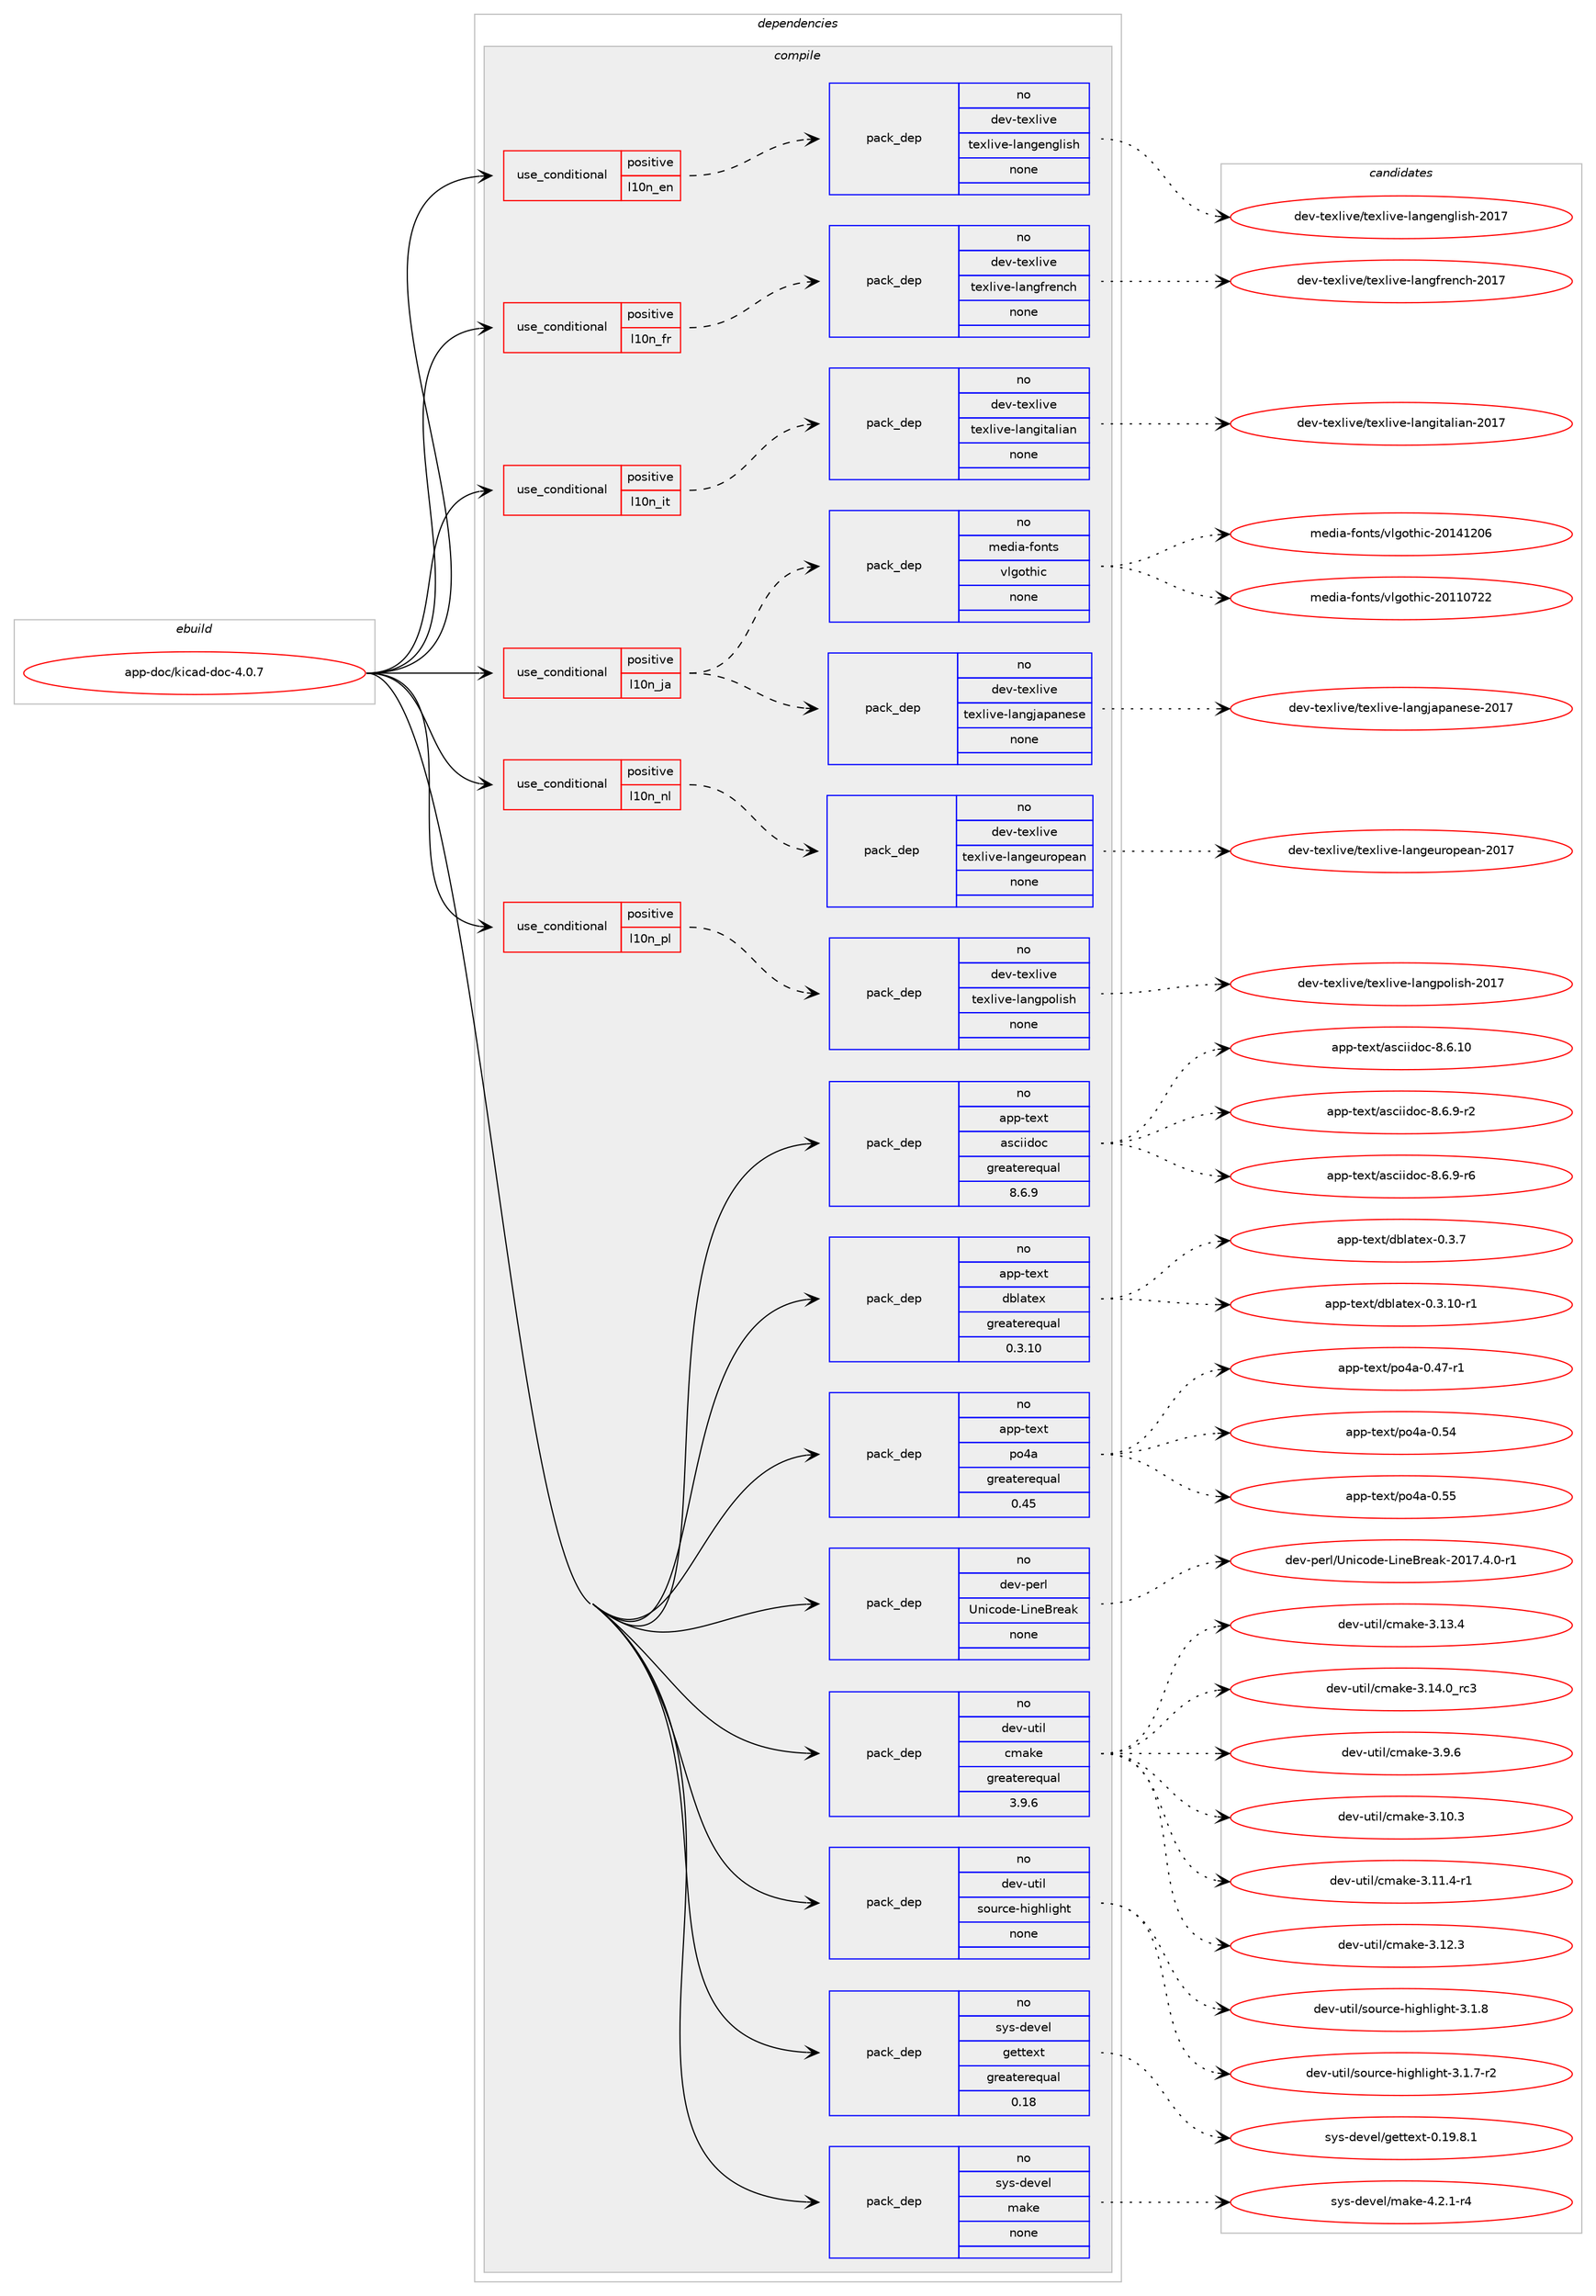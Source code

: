 digraph prolog {

# *************
# Graph options
# *************

newrank=true;
concentrate=true;
compound=true;
graph [rankdir=LR,fontname=Helvetica,fontsize=10,ranksep=1.5];#, ranksep=2.5, nodesep=0.2];
edge  [arrowhead=vee];
node  [fontname=Helvetica,fontsize=10];

# **********
# The ebuild
# **********

subgraph cluster_leftcol {
color=gray;
rank=same;
label=<<i>ebuild</i>>;
id [label="app-doc/kicad-doc-4.0.7", color=red, width=4, href="../app-doc/kicad-doc-4.0.7.svg"];
}

# ****************
# The dependencies
# ****************

subgraph cluster_midcol {
color=gray;
label=<<i>dependencies</i>>;
subgraph cluster_compile {
fillcolor="#eeeeee";
style=filled;
label=<<i>compile</i>>;
subgraph cond348118 {
dependency1278281 [label=<<TABLE BORDER="0" CELLBORDER="1" CELLSPACING="0" CELLPADDING="4"><TR><TD ROWSPAN="3" CELLPADDING="10">use_conditional</TD></TR><TR><TD>positive</TD></TR><TR><TD>l10n_en</TD></TR></TABLE>>, shape=none, color=red];
subgraph pack910264 {
dependency1278282 [label=<<TABLE BORDER="0" CELLBORDER="1" CELLSPACING="0" CELLPADDING="4" WIDTH="220"><TR><TD ROWSPAN="6" CELLPADDING="30">pack_dep</TD></TR><TR><TD WIDTH="110">no</TD></TR><TR><TD>dev-texlive</TD></TR><TR><TD>texlive-langenglish</TD></TR><TR><TD>none</TD></TR><TR><TD></TD></TR></TABLE>>, shape=none, color=blue];
}
dependency1278281:e -> dependency1278282:w [weight=20,style="dashed",arrowhead="vee"];
}
id:e -> dependency1278281:w [weight=20,style="solid",arrowhead="vee"];
subgraph cond348119 {
dependency1278283 [label=<<TABLE BORDER="0" CELLBORDER="1" CELLSPACING="0" CELLPADDING="4"><TR><TD ROWSPAN="3" CELLPADDING="10">use_conditional</TD></TR><TR><TD>positive</TD></TR><TR><TD>l10n_fr</TD></TR></TABLE>>, shape=none, color=red];
subgraph pack910265 {
dependency1278284 [label=<<TABLE BORDER="0" CELLBORDER="1" CELLSPACING="0" CELLPADDING="4" WIDTH="220"><TR><TD ROWSPAN="6" CELLPADDING="30">pack_dep</TD></TR><TR><TD WIDTH="110">no</TD></TR><TR><TD>dev-texlive</TD></TR><TR><TD>texlive-langfrench</TD></TR><TR><TD>none</TD></TR><TR><TD></TD></TR></TABLE>>, shape=none, color=blue];
}
dependency1278283:e -> dependency1278284:w [weight=20,style="dashed",arrowhead="vee"];
}
id:e -> dependency1278283:w [weight=20,style="solid",arrowhead="vee"];
subgraph cond348120 {
dependency1278285 [label=<<TABLE BORDER="0" CELLBORDER="1" CELLSPACING="0" CELLPADDING="4"><TR><TD ROWSPAN="3" CELLPADDING="10">use_conditional</TD></TR><TR><TD>positive</TD></TR><TR><TD>l10n_it</TD></TR></TABLE>>, shape=none, color=red];
subgraph pack910266 {
dependency1278286 [label=<<TABLE BORDER="0" CELLBORDER="1" CELLSPACING="0" CELLPADDING="4" WIDTH="220"><TR><TD ROWSPAN="6" CELLPADDING="30">pack_dep</TD></TR><TR><TD WIDTH="110">no</TD></TR><TR><TD>dev-texlive</TD></TR><TR><TD>texlive-langitalian</TD></TR><TR><TD>none</TD></TR><TR><TD></TD></TR></TABLE>>, shape=none, color=blue];
}
dependency1278285:e -> dependency1278286:w [weight=20,style="dashed",arrowhead="vee"];
}
id:e -> dependency1278285:w [weight=20,style="solid",arrowhead="vee"];
subgraph cond348121 {
dependency1278287 [label=<<TABLE BORDER="0" CELLBORDER="1" CELLSPACING="0" CELLPADDING="4"><TR><TD ROWSPAN="3" CELLPADDING="10">use_conditional</TD></TR><TR><TD>positive</TD></TR><TR><TD>l10n_ja</TD></TR></TABLE>>, shape=none, color=red];
subgraph pack910267 {
dependency1278288 [label=<<TABLE BORDER="0" CELLBORDER="1" CELLSPACING="0" CELLPADDING="4" WIDTH="220"><TR><TD ROWSPAN="6" CELLPADDING="30">pack_dep</TD></TR><TR><TD WIDTH="110">no</TD></TR><TR><TD>dev-texlive</TD></TR><TR><TD>texlive-langjapanese</TD></TR><TR><TD>none</TD></TR><TR><TD></TD></TR></TABLE>>, shape=none, color=blue];
}
dependency1278287:e -> dependency1278288:w [weight=20,style="dashed",arrowhead="vee"];
subgraph pack910268 {
dependency1278289 [label=<<TABLE BORDER="0" CELLBORDER="1" CELLSPACING="0" CELLPADDING="4" WIDTH="220"><TR><TD ROWSPAN="6" CELLPADDING="30">pack_dep</TD></TR><TR><TD WIDTH="110">no</TD></TR><TR><TD>media-fonts</TD></TR><TR><TD>vlgothic</TD></TR><TR><TD>none</TD></TR><TR><TD></TD></TR></TABLE>>, shape=none, color=blue];
}
dependency1278287:e -> dependency1278289:w [weight=20,style="dashed",arrowhead="vee"];
}
id:e -> dependency1278287:w [weight=20,style="solid",arrowhead="vee"];
subgraph cond348122 {
dependency1278290 [label=<<TABLE BORDER="0" CELLBORDER="1" CELLSPACING="0" CELLPADDING="4"><TR><TD ROWSPAN="3" CELLPADDING="10">use_conditional</TD></TR><TR><TD>positive</TD></TR><TR><TD>l10n_nl</TD></TR></TABLE>>, shape=none, color=red];
subgraph pack910269 {
dependency1278291 [label=<<TABLE BORDER="0" CELLBORDER="1" CELLSPACING="0" CELLPADDING="4" WIDTH="220"><TR><TD ROWSPAN="6" CELLPADDING="30">pack_dep</TD></TR><TR><TD WIDTH="110">no</TD></TR><TR><TD>dev-texlive</TD></TR><TR><TD>texlive-langeuropean</TD></TR><TR><TD>none</TD></TR><TR><TD></TD></TR></TABLE>>, shape=none, color=blue];
}
dependency1278290:e -> dependency1278291:w [weight=20,style="dashed",arrowhead="vee"];
}
id:e -> dependency1278290:w [weight=20,style="solid",arrowhead="vee"];
subgraph cond348123 {
dependency1278292 [label=<<TABLE BORDER="0" CELLBORDER="1" CELLSPACING="0" CELLPADDING="4"><TR><TD ROWSPAN="3" CELLPADDING="10">use_conditional</TD></TR><TR><TD>positive</TD></TR><TR><TD>l10n_pl</TD></TR></TABLE>>, shape=none, color=red];
subgraph pack910270 {
dependency1278293 [label=<<TABLE BORDER="0" CELLBORDER="1" CELLSPACING="0" CELLPADDING="4" WIDTH="220"><TR><TD ROWSPAN="6" CELLPADDING="30">pack_dep</TD></TR><TR><TD WIDTH="110">no</TD></TR><TR><TD>dev-texlive</TD></TR><TR><TD>texlive-langpolish</TD></TR><TR><TD>none</TD></TR><TR><TD></TD></TR></TABLE>>, shape=none, color=blue];
}
dependency1278292:e -> dependency1278293:w [weight=20,style="dashed",arrowhead="vee"];
}
id:e -> dependency1278292:w [weight=20,style="solid",arrowhead="vee"];
subgraph pack910271 {
dependency1278294 [label=<<TABLE BORDER="0" CELLBORDER="1" CELLSPACING="0" CELLPADDING="4" WIDTH="220"><TR><TD ROWSPAN="6" CELLPADDING="30">pack_dep</TD></TR><TR><TD WIDTH="110">no</TD></TR><TR><TD>app-text</TD></TR><TR><TD>asciidoc</TD></TR><TR><TD>greaterequal</TD></TR><TR><TD>8.6.9</TD></TR></TABLE>>, shape=none, color=blue];
}
id:e -> dependency1278294:w [weight=20,style="solid",arrowhead="vee"];
subgraph pack910272 {
dependency1278295 [label=<<TABLE BORDER="0" CELLBORDER="1" CELLSPACING="0" CELLPADDING="4" WIDTH="220"><TR><TD ROWSPAN="6" CELLPADDING="30">pack_dep</TD></TR><TR><TD WIDTH="110">no</TD></TR><TR><TD>app-text</TD></TR><TR><TD>dblatex</TD></TR><TR><TD>greaterequal</TD></TR><TR><TD>0.3.10</TD></TR></TABLE>>, shape=none, color=blue];
}
id:e -> dependency1278295:w [weight=20,style="solid",arrowhead="vee"];
subgraph pack910273 {
dependency1278296 [label=<<TABLE BORDER="0" CELLBORDER="1" CELLSPACING="0" CELLPADDING="4" WIDTH="220"><TR><TD ROWSPAN="6" CELLPADDING="30">pack_dep</TD></TR><TR><TD WIDTH="110">no</TD></TR><TR><TD>app-text</TD></TR><TR><TD>po4a</TD></TR><TR><TD>greaterequal</TD></TR><TR><TD>0.45</TD></TR></TABLE>>, shape=none, color=blue];
}
id:e -> dependency1278296:w [weight=20,style="solid",arrowhead="vee"];
subgraph pack910274 {
dependency1278297 [label=<<TABLE BORDER="0" CELLBORDER="1" CELLSPACING="0" CELLPADDING="4" WIDTH="220"><TR><TD ROWSPAN="6" CELLPADDING="30">pack_dep</TD></TR><TR><TD WIDTH="110">no</TD></TR><TR><TD>dev-perl</TD></TR><TR><TD>Unicode-LineBreak</TD></TR><TR><TD>none</TD></TR><TR><TD></TD></TR></TABLE>>, shape=none, color=blue];
}
id:e -> dependency1278297:w [weight=20,style="solid",arrowhead="vee"];
subgraph pack910275 {
dependency1278298 [label=<<TABLE BORDER="0" CELLBORDER="1" CELLSPACING="0" CELLPADDING="4" WIDTH="220"><TR><TD ROWSPAN="6" CELLPADDING="30">pack_dep</TD></TR><TR><TD WIDTH="110">no</TD></TR><TR><TD>dev-util</TD></TR><TR><TD>cmake</TD></TR><TR><TD>greaterequal</TD></TR><TR><TD>3.9.6</TD></TR></TABLE>>, shape=none, color=blue];
}
id:e -> dependency1278298:w [weight=20,style="solid",arrowhead="vee"];
subgraph pack910276 {
dependency1278299 [label=<<TABLE BORDER="0" CELLBORDER="1" CELLSPACING="0" CELLPADDING="4" WIDTH="220"><TR><TD ROWSPAN="6" CELLPADDING="30">pack_dep</TD></TR><TR><TD WIDTH="110">no</TD></TR><TR><TD>dev-util</TD></TR><TR><TD>source-highlight</TD></TR><TR><TD>none</TD></TR><TR><TD></TD></TR></TABLE>>, shape=none, color=blue];
}
id:e -> dependency1278299:w [weight=20,style="solid",arrowhead="vee"];
subgraph pack910277 {
dependency1278300 [label=<<TABLE BORDER="0" CELLBORDER="1" CELLSPACING="0" CELLPADDING="4" WIDTH="220"><TR><TD ROWSPAN="6" CELLPADDING="30">pack_dep</TD></TR><TR><TD WIDTH="110">no</TD></TR><TR><TD>sys-devel</TD></TR><TR><TD>gettext</TD></TR><TR><TD>greaterequal</TD></TR><TR><TD>0.18</TD></TR></TABLE>>, shape=none, color=blue];
}
id:e -> dependency1278300:w [weight=20,style="solid",arrowhead="vee"];
subgraph pack910278 {
dependency1278301 [label=<<TABLE BORDER="0" CELLBORDER="1" CELLSPACING="0" CELLPADDING="4" WIDTH="220"><TR><TD ROWSPAN="6" CELLPADDING="30">pack_dep</TD></TR><TR><TD WIDTH="110">no</TD></TR><TR><TD>sys-devel</TD></TR><TR><TD>make</TD></TR><TR><TD>none</TD></TR><TR><TD></TD></TR></TABLE>>, shape=none, color=blue];
}
id:e -> dependency1278301:w [weight=20,style="solid",arrowhead="vee"];
}
subgraph cluster_compileandrun {
fillcolor="#eeeeee";
style=filled;
label=<<i>compile and run</i>>;
}
subgraph cluster_run {
fillcolor="#eeeeee";
style=filled;
label=<<i>run</i>>;
}
}

# **************
# The candidates
# **************

subgraph cluster_choices {
rank=same;
color=gray;
label=<<i>candidates</i>>;

subgraph choice910264 {
color=black;
nodesep=1;
choice100101118451161011201081051181014711610112010810511810145108971101031011101031081051151044550484955 [label="dev-texlive/texlive-langenglish-2017", color=red, width=4,href="../dev-texlive/texlive-langenglish-2017.svg"];
dependency1278282:e -> choice100101118451161011201081051181014711610112010810511810145108971101031011101031081051151044550484955:w [style=dotted,weight="100"];
}
subgraph choice910265 {
color=black;
nodesep=1;
choice10010111845116101120108105118101471161011201081051181014510897110103102114101110991044550484955 [label="dev-texlive/texlive-langfrench-2017", color=red, width=4,href="../dev-texlive/texlive-langfrench-2017.svg"];
dependency1278284:e -> choice10010111845116101120108105118101471161011201081051181014510897110103102114101110991044550484955:w [style=dotted,weight="100"];
}
subgraph choice910266 {
color=black;
nodesep=1;
choice1001011184511610112010810511810147116101120108105118101451089711010310511697108105971104550484955 [label="dev-texlive/texlive-langitalian-2017", color=red, width=4,href="../dev-texlive/texlive-langitalian-2017.svg"];
dependency1278286:e -> choice1001011184511610112010810511810147116101120108105118101451089711010310511697108105971104550484955:w [style=dotted,weight="100"];
}
subgraph choice910267 {
color=black;
nodesep=1;
choice1001011184511610112010810511810147116101120108105118101451089711010310697112971101011151014550484955 [label="dev-texlive/texlive-langjapanese-2017", color=red, width=4,href="../dev-texlive/texlive-langjapanese-2017.svg"];
dependency1278288:e -> choice1001011184511610112010810511810147116101120108105118101451089711010310697112971101011151014550484955:w [style=dotted,weight="100"];
}
subgraph choice910268 {
color=black;
nodesep=1;
choice10910110010597451021111101161154711810810311111610410599455048494948555050 [label="media-fonts/vlgothic-20110722", color=red, width=4,href="../media-fonts/vlgothic-20110722.svg"];
choice10910110010597451021111101161154711810810311111610410599455048495249504854 [label="media-fonts/vlgothic-20141206", color=red, width=4,href="../media-fonts/vlgothic-20141206.svg"];
dependency1278289:e -> choice10910110010597451021111101161154711810810311111610410599455048494948555050:w [style=dotted,weight="100"];
dependency1278289:e -> choice10910110010597451021111101161154711810810311111610410599455048495249504854:w [style=dotted,weight="100"];
}
subgraph choice910269 {
color=black;
nodesep=1;
choice10010111845116101120108105118101471161011201081051181014510897110103101117114111112101971104550484955 [label="dev-texlive/texlive-langeuropean-2017", color=red, width=4,href="../dev-texlive/texlive-langeuropean-2017.svg"];
dependency1278291:e -> choice10010111845116101120108105118101471161011201081051181014510897110103101117114111112101971104550484955:w [style=dotted,weight="100"];
}
subgraph choice910270 {
color=black;
nodesep=1;
choice100101118451161011201081051181014711610112010810511810145108971101031121111081051151044550484955 [label="dev-texlive/texlive-langpolish-2017", color=red, width=4,href="../dev-texlive/texlive-langpolish-2017.svg"];
dependency1278293:e -> choice100101118451161011201081051181014711610112010810511810145108971101031121111081051151044550484955:w [style=dotted,weight="100"];
}
subgraph choice910271 {
color=black;
nodesep=1;
choice97112112451161011201164797115991051051001119945564654464948 [label="app-text/asciidoc-8.6.10", color=red, width=4,href="../app-text/asciidoc-8.6.10.svg"];
choice9711211245116101120116479711599105105100111994556465446574511450 [label="app-text/asciidoc-8.6.9-r2", color=red, width=4,href="../app-text/asciidoc-8.6.9-r2.svg"];
choice9711211245116101120116479711599105105100111994556465446574511454 [label="app-text/asciidoc-8.6.9-r6", color=red, width=4,href="../app-text/asciidoc-8.6.9-r6.svg"];
dependency1278294:e -> choice97112112451161011201164797115991051051001119945564654464948:w [style=dotted,weight="100"];
dependency1278294:e -> choice9711211245116101120116479711599105105100111994556465446574511450:w [style=dotted,weight="100"];
dependency1278294:e -> choice9711211245116101120116479711599105105100111994556465446574511454:w [style=dotted,weight="100"];
}
subgraph choice910272 {
color=black;
nodesep=1;
choice9711211245116101120116471009810897116101120454846514649484511449 [label="app-text/dblatex-0.3.10-r1", color=red, width=4,href="../app-text/dblatex-0.3.10-r1.svg"];
choice9711211245116101120116471009810897116101120454846514655 [label="app-text/dblatex-0.3.7", color=red, width=4,href="../app-text/dblatex-0.3.7.svg"];
dependency1278295:e -> choice9711211245116101120116471009810897116101120454846514649484511449:w [style=dotted,weight="100"];
dependency1278295:e -> choice9711211245116101120116471009810897116101120454846514655:w [style=dotted,weight="100"];
}
subgraph choice910273 {
color=black;
nodesep=1;
choice971121124511610112011647112111529745484652554511449 [label="app-text/po4a-0.47-r1", color=red, width=4,href="../app-text/po4a-0.47-r1.svg"];
choice97112112451161011201164711211152974548465352 [label="app-text/po4a-0.54", color=red, width=4,href="../app-text/po4a-0.54.svg"];
choice97112112451161011201164711211152974548465353 [label="app-text/po4a-0.55", color=red, width=4,href="../app-text/po4a-0.55.svg"];
dependency1278296:e -> choice971121124511610112011647112111529745484652554511449:w [style=dotted,weight="100"];
dependency1278296:e -> choice97112112451161011201164711211152974548465352:w [style=dotted,weight="100"];
dependency1278296:e -> choice97112112451161011201164711211152974548465353:w [style=dotted,weight="100"];
}
subgraph choice910274 {
color=black;
nodesep=1;
choice10010111845112101114108478511010599111100101457610511010166114101971074550484955465246484511449 [label="dev-perl/Unicode-LineBreak-2017.4.0-r1", color=red, width=4,href="../dev-perl/Unicode-LineBreak-2017.4.0-r1.svg"];
dependency1278297:e -> choice10010111845112101114108478511010599111100101457610511010166114101971074550484955465246484511449:w [style=dotted,weight="100"];
}
subgraph choice910275 {
color=black;
nodesep=1;
choice1001011184511711610510847991099710710145514649484651 [label="dev-util/cmake-3.10.3", color=red, width=4,href="../dev-util/cmake-3.10.3.svg"];
choice10010111845117116105108479910997107101455146494946524511449 [label="dev-util/cmake-3.11.4-r1", color=red, width=4,href="../dev-util/cmake-3.11.4-r1.svg"];
choice1001011184511711610510847991099710710145514649504651 [label="dev-util/cmake-3.12.3", color=red, width=4,href="../dev-util/cmake-3.12.3.svg"];
choice1001011184511711610510847991099710710145514649514652 [label="dev-util/cmake-3.13.4", color=red, width=4,href="../dev-util/cmake-3.13.4.svg"];
choice1001011184511711610510847991099710710145514649524648951149951 [label="dev-util/cmake-3.14.0_rc3", color=red, width=4,href="../dev-util/cmake-3.14.0_rc3.svg"];
choice10010111845117116105108479910997107101455146574654 [label="dev-util/cmake-3.9.6", color=red, width=4,href="../dev-util/cmake-3.9.6.svg"];
dependency1278298:e -> choice1001011184511711610510847991099710710145514649484651:w [style=dotted,weight="100"];
dependency1278298:e -> choice10010111845117116105108479910997107101455146494946524511449:w [style=dotted,weight="100"];
dependency1278298:e -> choice1001011184511711610510847991099710710145514649504651:w [style=dotted,weight="100"];
dependency1278298:e -> choice1001011184511711610510847991099710710145514649514652:w [style=dotted,weight="100"];
dependency1278298:e -> choice1001011184511711610510847991099710710145514649524648951149951:w [style=dotted,weight="100"];
dependency1278298:e -> choice10010111845117116105108479910997107101455146574654:w [style=dotted,weight="100"];
}
subgraph choice910276 {
color=black;
nodesep=1;
choice100101118451171161051084711511111711499101451041051031041081051031041164551464946554511450 [label="dev-util/source-highlight-3.1.7-r2", color=red, width=4,href="../dev-util/source-highlight-3.1.7-r2.svg"];
choice10010111845117116105108471151111171149910145104105103104108105103104116455146494656 [label="dev-util/source-highlight-3.1.8", color=red, width=4,href="../dev-util/source-highlight-3.1.8.svg"];
dependency1278299:e -> choice100101118451171161051084711511111711499101451041051031041081051031041164551464946554511450:w [style=dotted,weight="100"];
dependency1278299:e -> choice10010111845117116105108471151111171149910145104105103104108105103104116455146494656:w [style=dotted,weight="100"];
}
subgraph choice910277 {
color=black;
nodesep=1;
choice1151211154510010111810110847103101116116101120116454846495746564649 [label="sys-devel/gettext-0.19.8.1", color=red, width=4,href="../sys-devel/gettext-0.19.8.1.svg"];
dependency1278300:e -> choice1151211154510010111810110847103101116116101120116454846495746564649:w [style=dotted,weight="100"];
}
subgraph choice910278 {
color=black;
nodesep=1;
choice1151211154510010111810110847109971071014552465046494511452 [label="sys-devel/make-4.2.1-r4", color=red, width=4,href="../sys-devel/make-4.2.1-r4.svg"];
dependency1278301:e -> choice1151211154510010111810110847109971071014552465046494511452:w [style=dotted,weight="100"];
}
}

}
